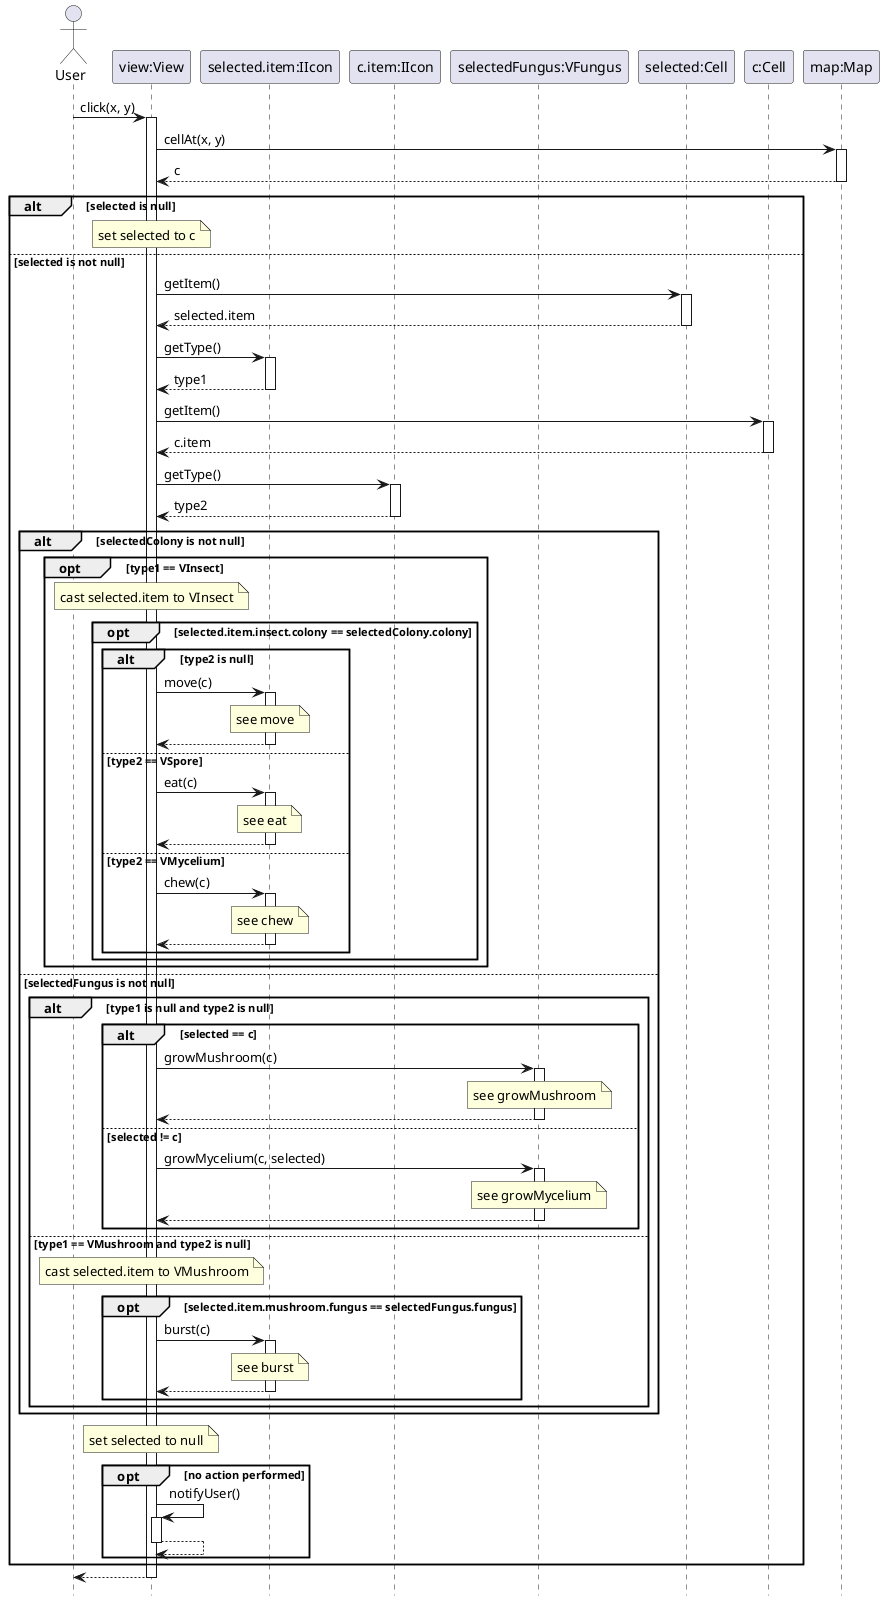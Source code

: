 @startuml click
hide footbox


actor User 
participant "view:View" as view
participant "selected.item:IIcon" as selectedItem
participant "c.item:IIcon" as cItem
participant "selectedFungus:VFungus" as selectedFungus
participant "selected:Cell" as selected
participant "c:Cell" as c
participant "map:Map" as map

'TODO add notifyUser when nothing happens

'TODO ez a hívás honnan jön?
User -> view : click(x, y)
activate view
view -> map : cellAt(x, y)
activate map
return c
alt selected is null
    note over view : set selected to c
else selected is not null
    view -> selected : getItem()
    activate selected
    return selected.item
    view -> selectedItem : getType()
    activate selectedItem
    return type1
    view -> c : getItem()
    activate c
    return c.item
    view -> cItem : getType()
    activate cItem
    return type2
    alt selectedColony is not null
        opt type1 == VInsect
            note over view : cast selected.item to VInsect 
            ' itt néhány hívást lespóroltam, de be lehet rakni ha muszáj
            opt selected.item.insect.colony == selectedColony.colony
                alt type2 is null
                    view -> selectedItem : move(c)
                    activate selectedItem
                    note over selectedItem : see move
                    return
                else type2 == VSpore
                    view -> selectedItem : eat(c)
                    activate selectedItem
                    note over selectedItem : see eat
                    return
                else type2 == VMycelium
                    view -> selectedItem : chew(c)
                    activate selectedItem
                    note over selectedItem : see chew
                    return
                end
            end
        end
    else selectedFungus is not null
        alt type1 is null and type2 is null
            alt selected == c
                view -> selectedFungus : growMushroom(c)
                activate selectedFungus
                note over selectedFungus : see growMushroom
                return
            else selected != c
                view -> selectedFungus : growMycelium(c, selected)
                activate selectedFungus
                note over selectedFungus : see growMycelium
                return
            end
        else type1 == VMushroom and type2 is null
            note over view : cast selected.item to VMushroom
            opt selected.item.mushroom.fungus == selectedFungus.fungus
                view -> selectedItem : burst(c)
                activate selectedItem
                note over selectedItem : see burst
                return
            end
        end
    end
    note over view : set selected to null
    opt no action performed
        view -> view : notifyUser()
        activate view
        return
    end
end
return
@enduml